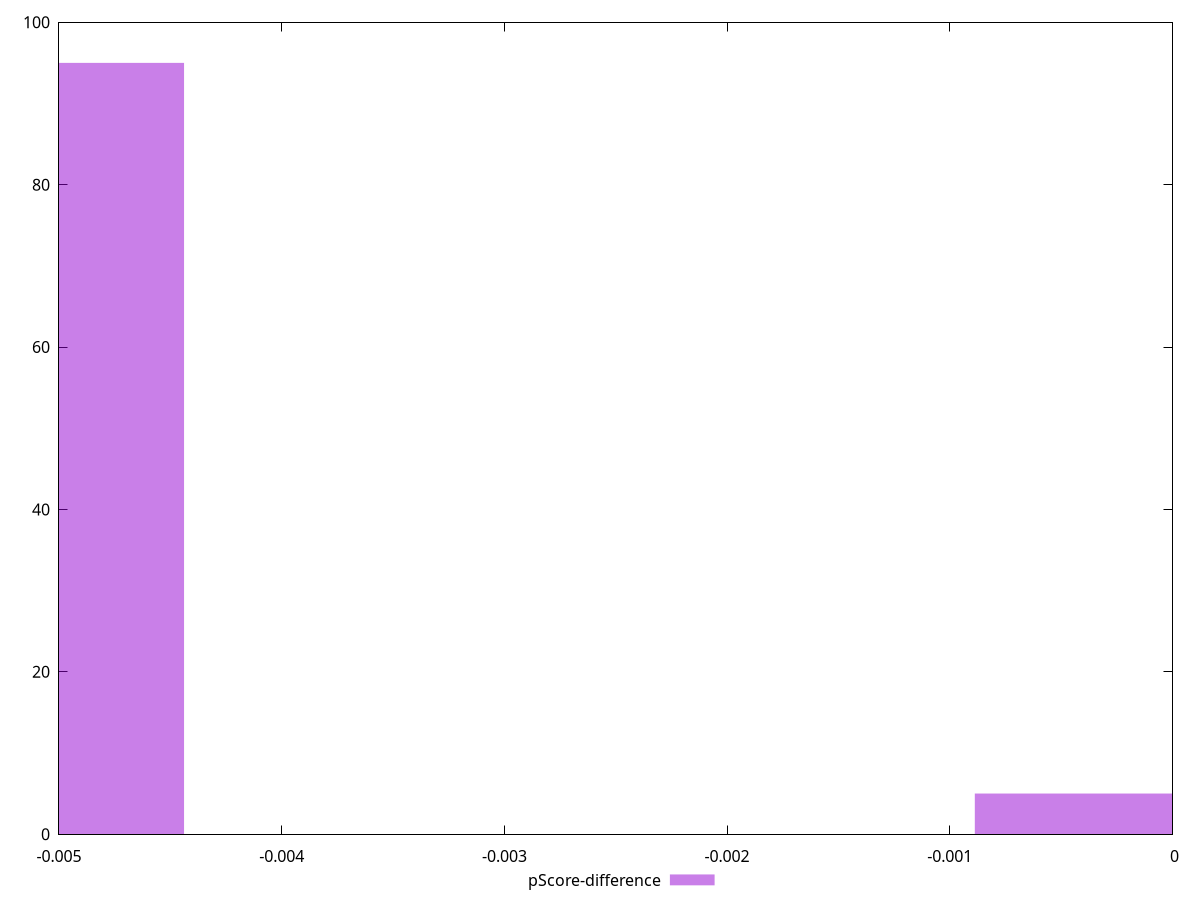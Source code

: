 reset

$pScoreDifference <<EOF
-0.005326214814899569 95
0 5
EOF

set key outside below
set boxwidth 0.0017754049382998562
set xrange [-0.0050000000000000044:0]
set yrange [0:100]
set trange [0:100]
set style fill transparent solid 0.5 noborder
set terminal svg size 640, 490 enhanced background rgb 'white'
set output "report_00020_2021-02-19T21:17:38.612Z2/unused-css-rules/samples/pages+cached+noadtech+nomedia/pScore-difference/histogram.svg"

plot $pScoreDifference title "pScore-difference" with boxes

reset

